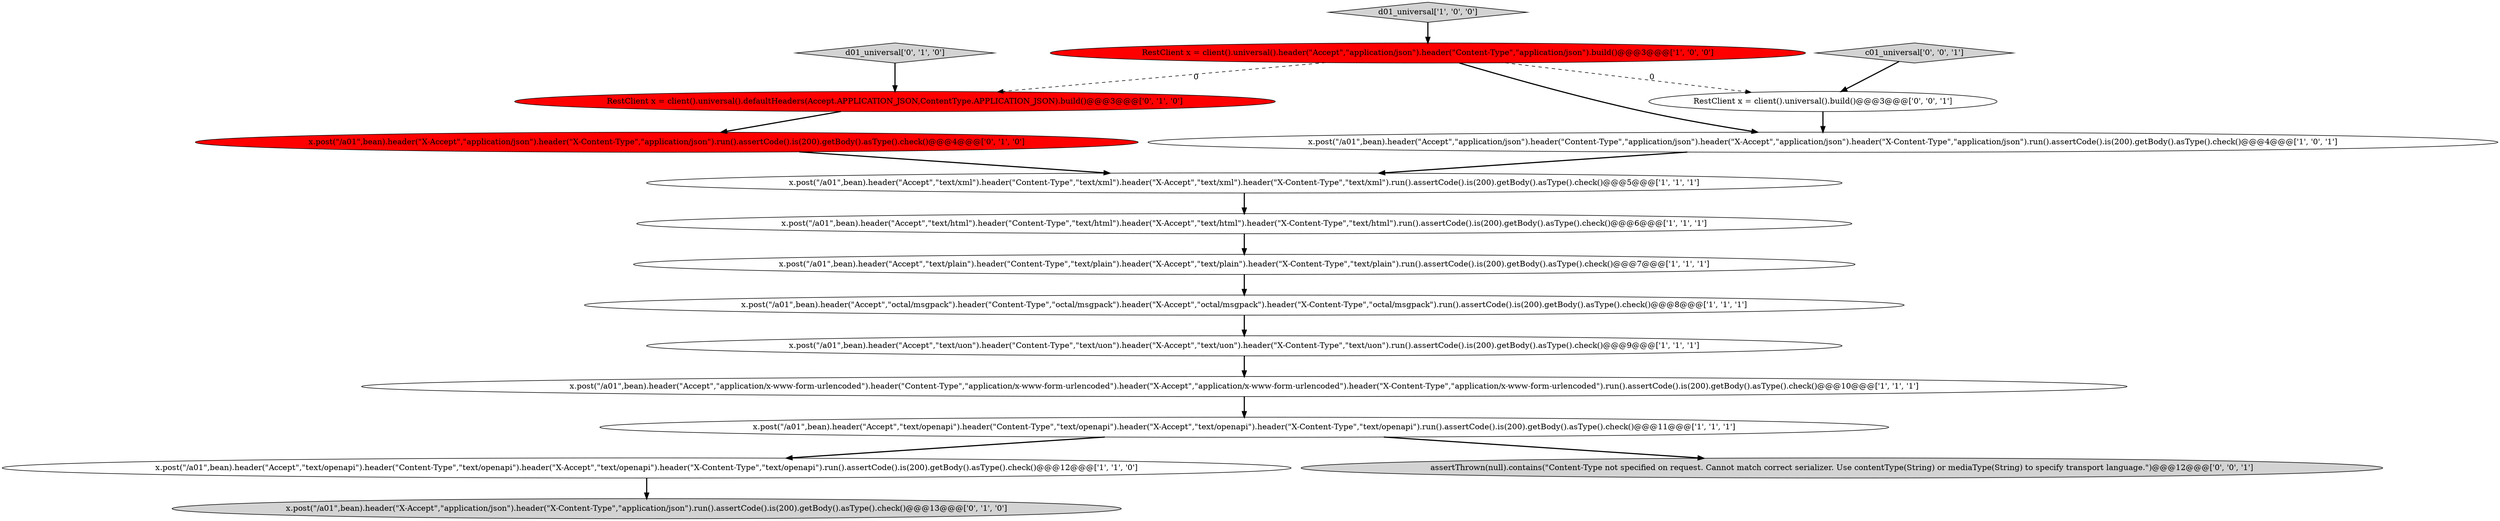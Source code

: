 digraph {
15 [style = filled, label = "RestClient x = client().universal().build()@@@3@@@['0', '0', '1']", fillcolor = white, shape = ellipse image = "AAA0AAABBB3BBB"];
11 [style = filled, label = "x.post(\"/a01\",bean).header(\"X-Accept\",\"application/json\").header(\"X-Content-Type\",\"application/json\").run().assertCode().is(200).getBody().asType().check()@@@13@@@['0', '1', '0']", fillcolor = lightgray, shape = ellipse image = "AAA0AAABBB2BBB"];
3 [style = filled, label = "x.post(\"/a01\",bean).header(\"Accept\",\"text/openapi\").header(\"Content-Type\",\"text/openapi\").header(\"X-Accept\",\"text/openapi\").header(\"X-Content-Type\",\"text/openapi\").run().assertCode().is(200).getBody().asType().check()@@@12@@@['1', '1', '0']", fillcolor = white, shape = ellipse image = "AAA0AAABBB1BBB"];
6 [style = filled, label = "x.post(\"/a01\",bean).header(\"Accept\",\"text/html\").header(\"Content-Type\",\"text/html\").header(\"X-Accept\",\"text/html\").header(\"X-Content-Type\",\"text/html\").run().assertCode().is(200).getBody().asType().check()@@@6@@@['1', '1', '1']", fillcolor = white, shape = ellipse image = "AAA0AAABBB1BBB"];
2 [style = filled, label = "x.post(\"/a01\",bean).header(\"Accept\",\"text/uon\").header(\"Content-Type\",\"text/uon\").header(\"X-Accept\",\"text/uon\").header(\"X-Content-Type\",\"text/uon\").run().assertCode().is(200).getBody().asType().check()@@@9@@@['1', '1', '1']", fillcolor = white, shape = ellipse image = "AAA0AAABBB1BBB"];
12 [style = filled, label = "RestClient x = client().universal().defaultHeaders(Accept.APPLICATION_JSON,ContentType.APPLICATION_JSON).build()@@@3@@@['0', '1', '0']", fillcolor = red, shape = ellipse image = "AAA1AAABBB2BBB"];
14 [style = filled, label = "d01_universal['0', '1', '0']", fillcolor = lightgray, shape = diamond image = "AAA0AAABBB2BBB"];
13 [style = filled, label = "x.post(\"/a01\",bean).header(\"X-Accept\",\"application/json\").header(\"X-Content-Type\",\"application/json\").run().assertCode().is(200).getBody().asType().check()@@@4@@@['0', '1', '0']", fillcolor = red, shape = ellipse image = "AAA1AAABBB2BBB"];
7 [style = filled, label = "x.post(\"/a01\",bean).header(\"Accept\",\"application/x-www-form-urlencoded\").header(\"Content-Type\",\"application/x-www-form-urlencoded\").header(\"X-Accept\",\"application/x-www-form-urlencoded\").header(\"X-Content-Type\",\"application/x-www-form-urlencoded\").run().assertCode().is(200).getBody().asType().check()@@@10@@@['1', '1', '1']", fillcolor = white, shape = ellipse image = "AAA0AAABBB1BBB"];
8 [style = filled, label = "x.post(\"/a01\",bean).header(\"Accept\",\"text/xml\").header(\"Content-Type\",\"text/xml\").header(\"X-Accept\",\"text/xml\").header(\"X-Content-Type\",\"text/xml\").run().assertCode().is(200).getBody().asType().check()@@@5@@@['1', '1', '1']", fillcolor = white, shape = ellipse image = "AAA0AAABBB1BBB"];
4 [style = filled, label = "x.post(\"/a01\",bean).header(\"Accept\",\"octal/msgpack\").header(\"Content-Type\",\"octal/msgpack\").header(\"X-Accept\",\"octal/msgpack\").header(\"X-Content-Type\",\"octal/msgpack\").run().assertCode().is(200).getBody().asType().check()@@@8@@@['1', '1', '1']", fillcolor = white, shape = ellipse image = "AAA0AAABBB1BBB"];
17 [style = filled, label = "assertThrown(null).contains(\"Content-Type not specified on request. Cannot match correct serializer. Use contentType(String) or mediaType(String) to specify transport language.\")@@@12@@@['0', '0', '1']", fillcolor = lightgray, shape = ellipse image = "AAA0AAABBB3BBB"];
1 [style = filled, label = "RestClient x = client().universal().header(\"Accept\",\"application/json\").header(\"Content-Type\",\"application/json\").build()@@@3@@@['1', '0', '0']", fillcolor = red, shape = ellipse image = "AAA1AAABBB1BBB"];
0 [style = filled, label = "x.post(\"/a01\",bean).header(\"Accept\",\"text/plain\").header(\"Content-Type\",\"text/plain\").header(\"X-Accept\",\"text/plain\").header(\"X-Content-Type\",\"text/plain\").run().assertCode().is(200).getBody().asType().check()@@@7@@@['1', '1', '1']", fillcolor = white, shape = ellipse image = "AAA0AAABBB1BBB"];
9 [style = filled, label = "d01_universal['1', '0', '0']", fillcolor = lightgray, shape = diamond image = "AAA0AAABBB1BBB"];
16 [style = filled, label = "c01_universal['0', '0', '1']", fillcolor = lightgray, shape = diamond image = "AAA0AAABBB3BBB"];
10 [style = filled, label = "x.post(\"/a01\",bean).header(\"Accept\",\"application/json\").header(\"Content-Type\",\"application/json\").header(\"X-Accept\",\"application/json\").header(\"X-Content-Type\",\"application/json\").run().assertCode().is(200).getBody().asType().check()@@@4@@@['1', '0', '1']", fillcolor = white, shape = ellipse image = "AAA0AAABBB1BBB"];
5 [style = filled, label = "x.post(\"/a01\",bean).header(\"Accept\",\"text/openapi\").header(\"Content-Type\",\"text/openapi\").header(\"X-Accept\",\"text/openapi\").header(\"X-Content-Type\",\"text/openapi\").run().assertCode().is(200).getBody().asType().check()@@@11@@@['1', '1', '1']", fillcolor = white, shape = ellipse image = "AAA0AAABBB1BBB"];
3->11 [style = bold, label=""];
5->3 [style = bold, label=""];
12->13 [style = bold, label=""];
16->15 [style = bold, label=""];
1->12 [style = dashed, label="0"];
7->5 [style = bold, label=""];
8->6 [style = bold, label=""];
6->0 [style = bold, label=""];
15->10 [style = bold, label=""];
4->2 [style = bold, label=""];
2->7 [style = bold, label=""];
13->8 [style = bold, label=""];
10->8 [style = bold, label=""];
9->1 [style = bold, label=""];
1->10 [style = bold, label=""];
0->4 [style = bold, label=""];
5->17 [style = bold, label=""];
1->15 [style = dashed, label="0"];
14->12 [style = bold, label=""];
}
